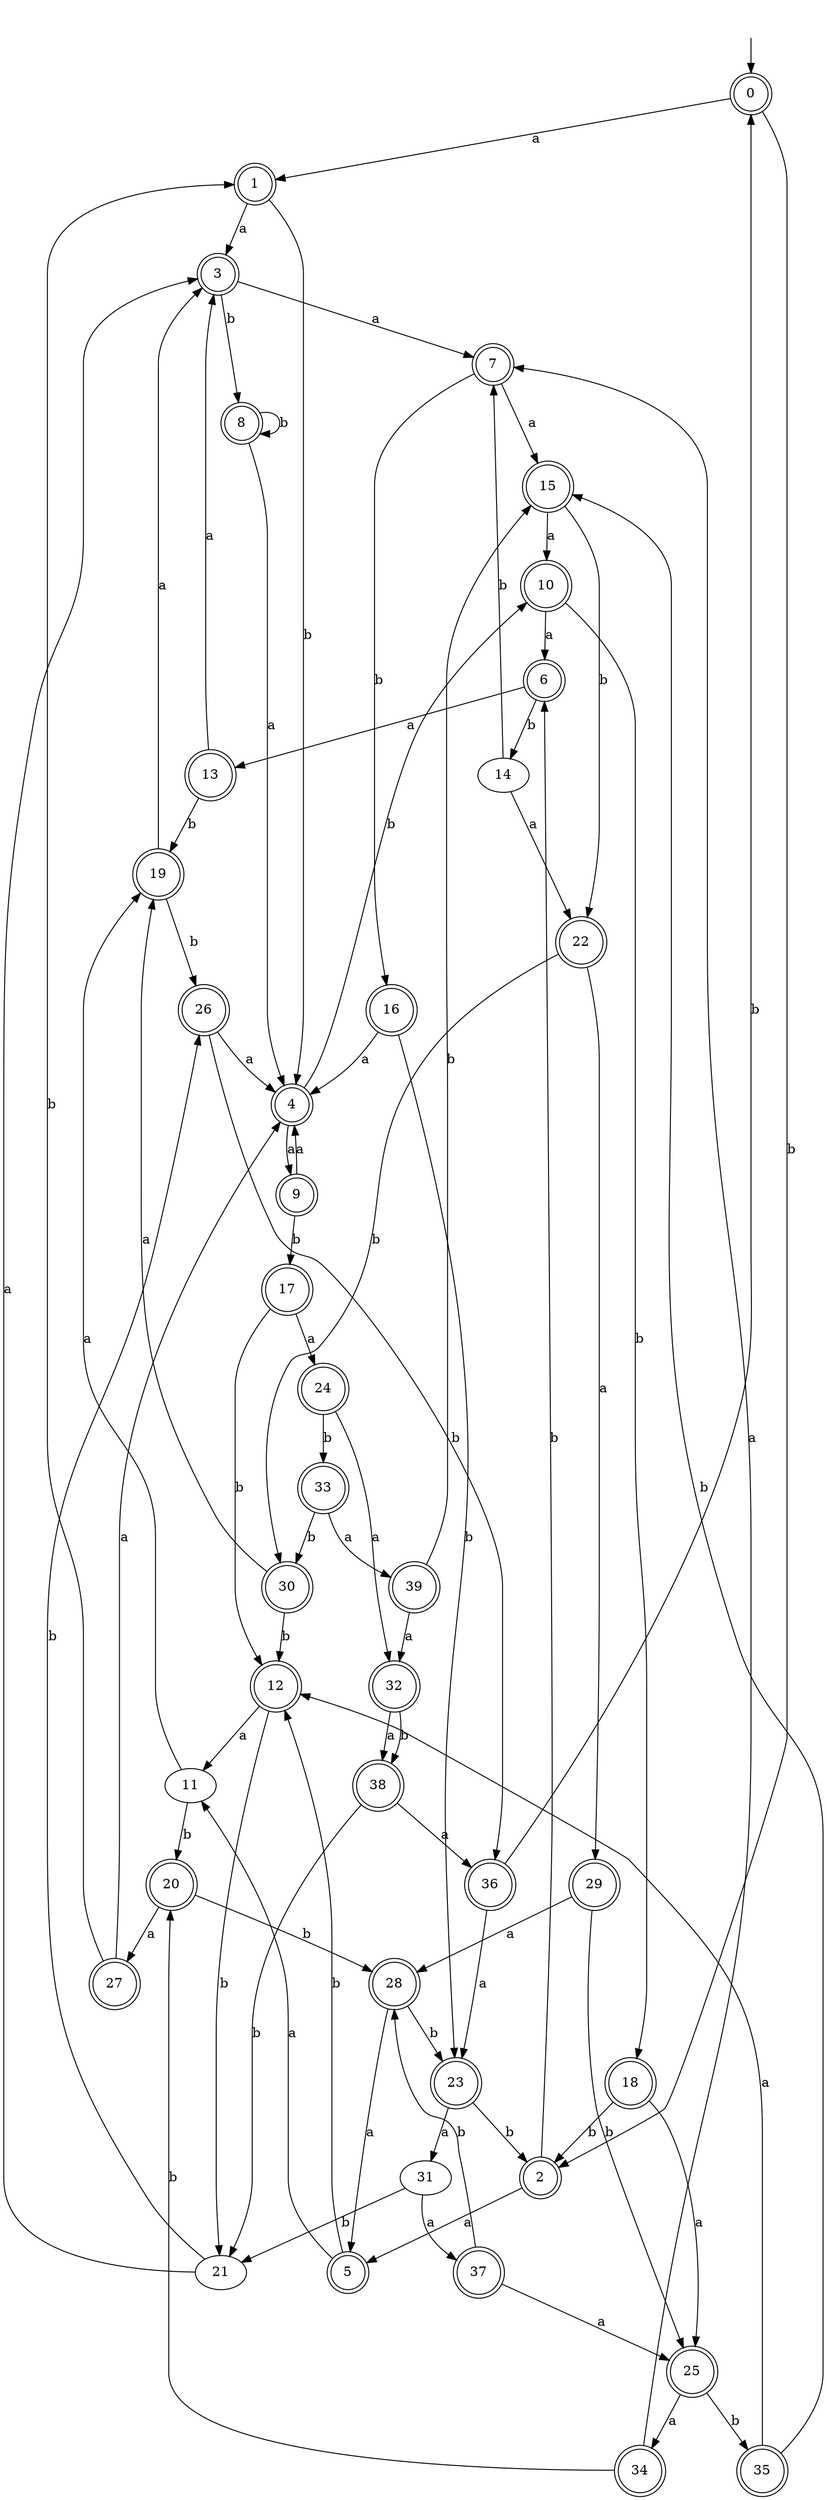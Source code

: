 digraph RandomDFA {
  __start0 [label="", shape=none];
  __start0 -> 0 [label=""];
  0 [shape=circle] [shape=doublecircle]
  0 -> 1 [label="a"]
  0 -> 2 [label="b"]
  1 [shape=doublecircle]
  1 -> 3 [label="a"]
  1 -> 4 [label="b"]
  2 [shape=doublecircle]
  2 -> 5 [label="a"]
  2 -> 6 [label="b"]
  3 [shape=doublecircle]
  3 -> 7 [label="a"]
  3 -> 8 [label="b"]
  4 [shape=doublecircle]
  4 -> 9 [label="a"]
  4 -> 10 [label="b"]
  5 [shape=doublecircle]
  5 -> 11 [label="a"]
  5 -> 12 [label="b"]
  6 [shape=doublecircle]
  6 -> 13 [label="a"]
  6 -> 14 [label="b"]
  7 [shape=doublecircle]
  7 -> 15 [label="a"]
  7 -> 16 [label="b"]
  8 [shape=doublecircle]
  8 -> 4 [label="a"]
  8 -> 8 [label="b"]
  9 [shape=doublecircle]
  9 -> 4 [label="a"]
  9 -> 17 [label="b"]
  10 [shape=doublecircle]
  10 -> 6 [label="a"]
  10 -> 18 [label="b"]
  11
  11 -> 19 [label="a"]
  11 -> 20 [label="b"]
  12 [shape=doublecircle]
  12 -> 11 [label="a"]
  12 -> 21 [label="b"]
  13 [shape=doublecircle]
  13 -> 3 [label="a"]
  13 -> 19 [label="b"]
  14
  14 -> 22 [label="a"]
  14 -> 7 [label="b"]
  15 [shape=doublecircle]
  15 -> 10 [label="a"]
  15 -> 22 [label="b"]
  16 [shape=doublecircle]
  16 -> 4 [label="a"]
  16 -> 23 [label="b"]
  17 [shape=doublecircle]
  17 -> 24 [label="a"]
  17 -> 12 [label="b"]
  18 [shape=doublecircle]
  18 -> 25 [label="a"]
  18 -> 2 [label="b"]
  19 [shape=doublecircle]
  19 -> 3 [label="a"]
  19 -> 26 [label="b"]
  20 [shape=doublecircle]
  20 -> 27 [label="a"]
  20 -> 28 [label="b"]
  21
  21 -> 3 [label="a"]
  21 -> 26 [label="b"]
  22 [shape=doublecircle]
  22 -> 29 [label="a"]
  22 -> 30 [label="b"]
  23 [shape=doublecircle]
  23 -> 31 [label="a"]
  23 -> 2 [label="b"]
  24 [shape=doublecircle]
  24 -> 32 [label="a"]
  24 -> 33 [label="b"]
  25 [shape=doublecircle]
  25 -> 34 [label="a"]
  25 -> 35 [label="b"]
  26 [shape=doublecircle]
  26 -> 4 [label="a"]
  26 -> 36 [label="b"]
  27 [shape=doublecircle]
  27 -> 4 [label="a"]
  27 -> 1 [label="b"]
  28 [shape=doublecircle]
  28 -> 5 [label="a"]
  28 -> 23 [label="b"]
  29 [shape=doublecircle]
  29 -> 28 [label="a"]
  29 -> 25 [label="b"]
  30 [shape=doublecircle]
  30 -> 19 [label="a"]
  30 -> 12 [label="b"]
  31
  31 -> 37 [label="a"]
  31 -> 21 [label="b"]
  32 [shape=doublecircle]
  32 -> 38 [label="a"]
  32 -> 38 [label="b"]
  33 [shape=doublecircle]
  33 -> 39 [label="a"]
  33 -> 30 [label="b"]
  34 [shape=doublecircle]
  34 -> 7 [label="a"]
  34 -> 20 [label="b"]
  35 [shape=doublecircle]
  35 -> 12 [label="a"]
  35 -> 15 [label="b"]
  36 [shape=doublecircle]
  36 -> 23 [label="a"]
  36 -> 0 [label="b"]
  37 [shape=doublecircle]
  37 -> 25 [label="a"]
  37 -> 28 [label="b"]
  38 [shape=doublecircle]
  38 -> 36 [label="a"]
  38 -> 21 [label="b"]
  39 [shape=doublecircle]
  39 -> 32 [label="a"]
  39 -> 15 [label="b"]
}

